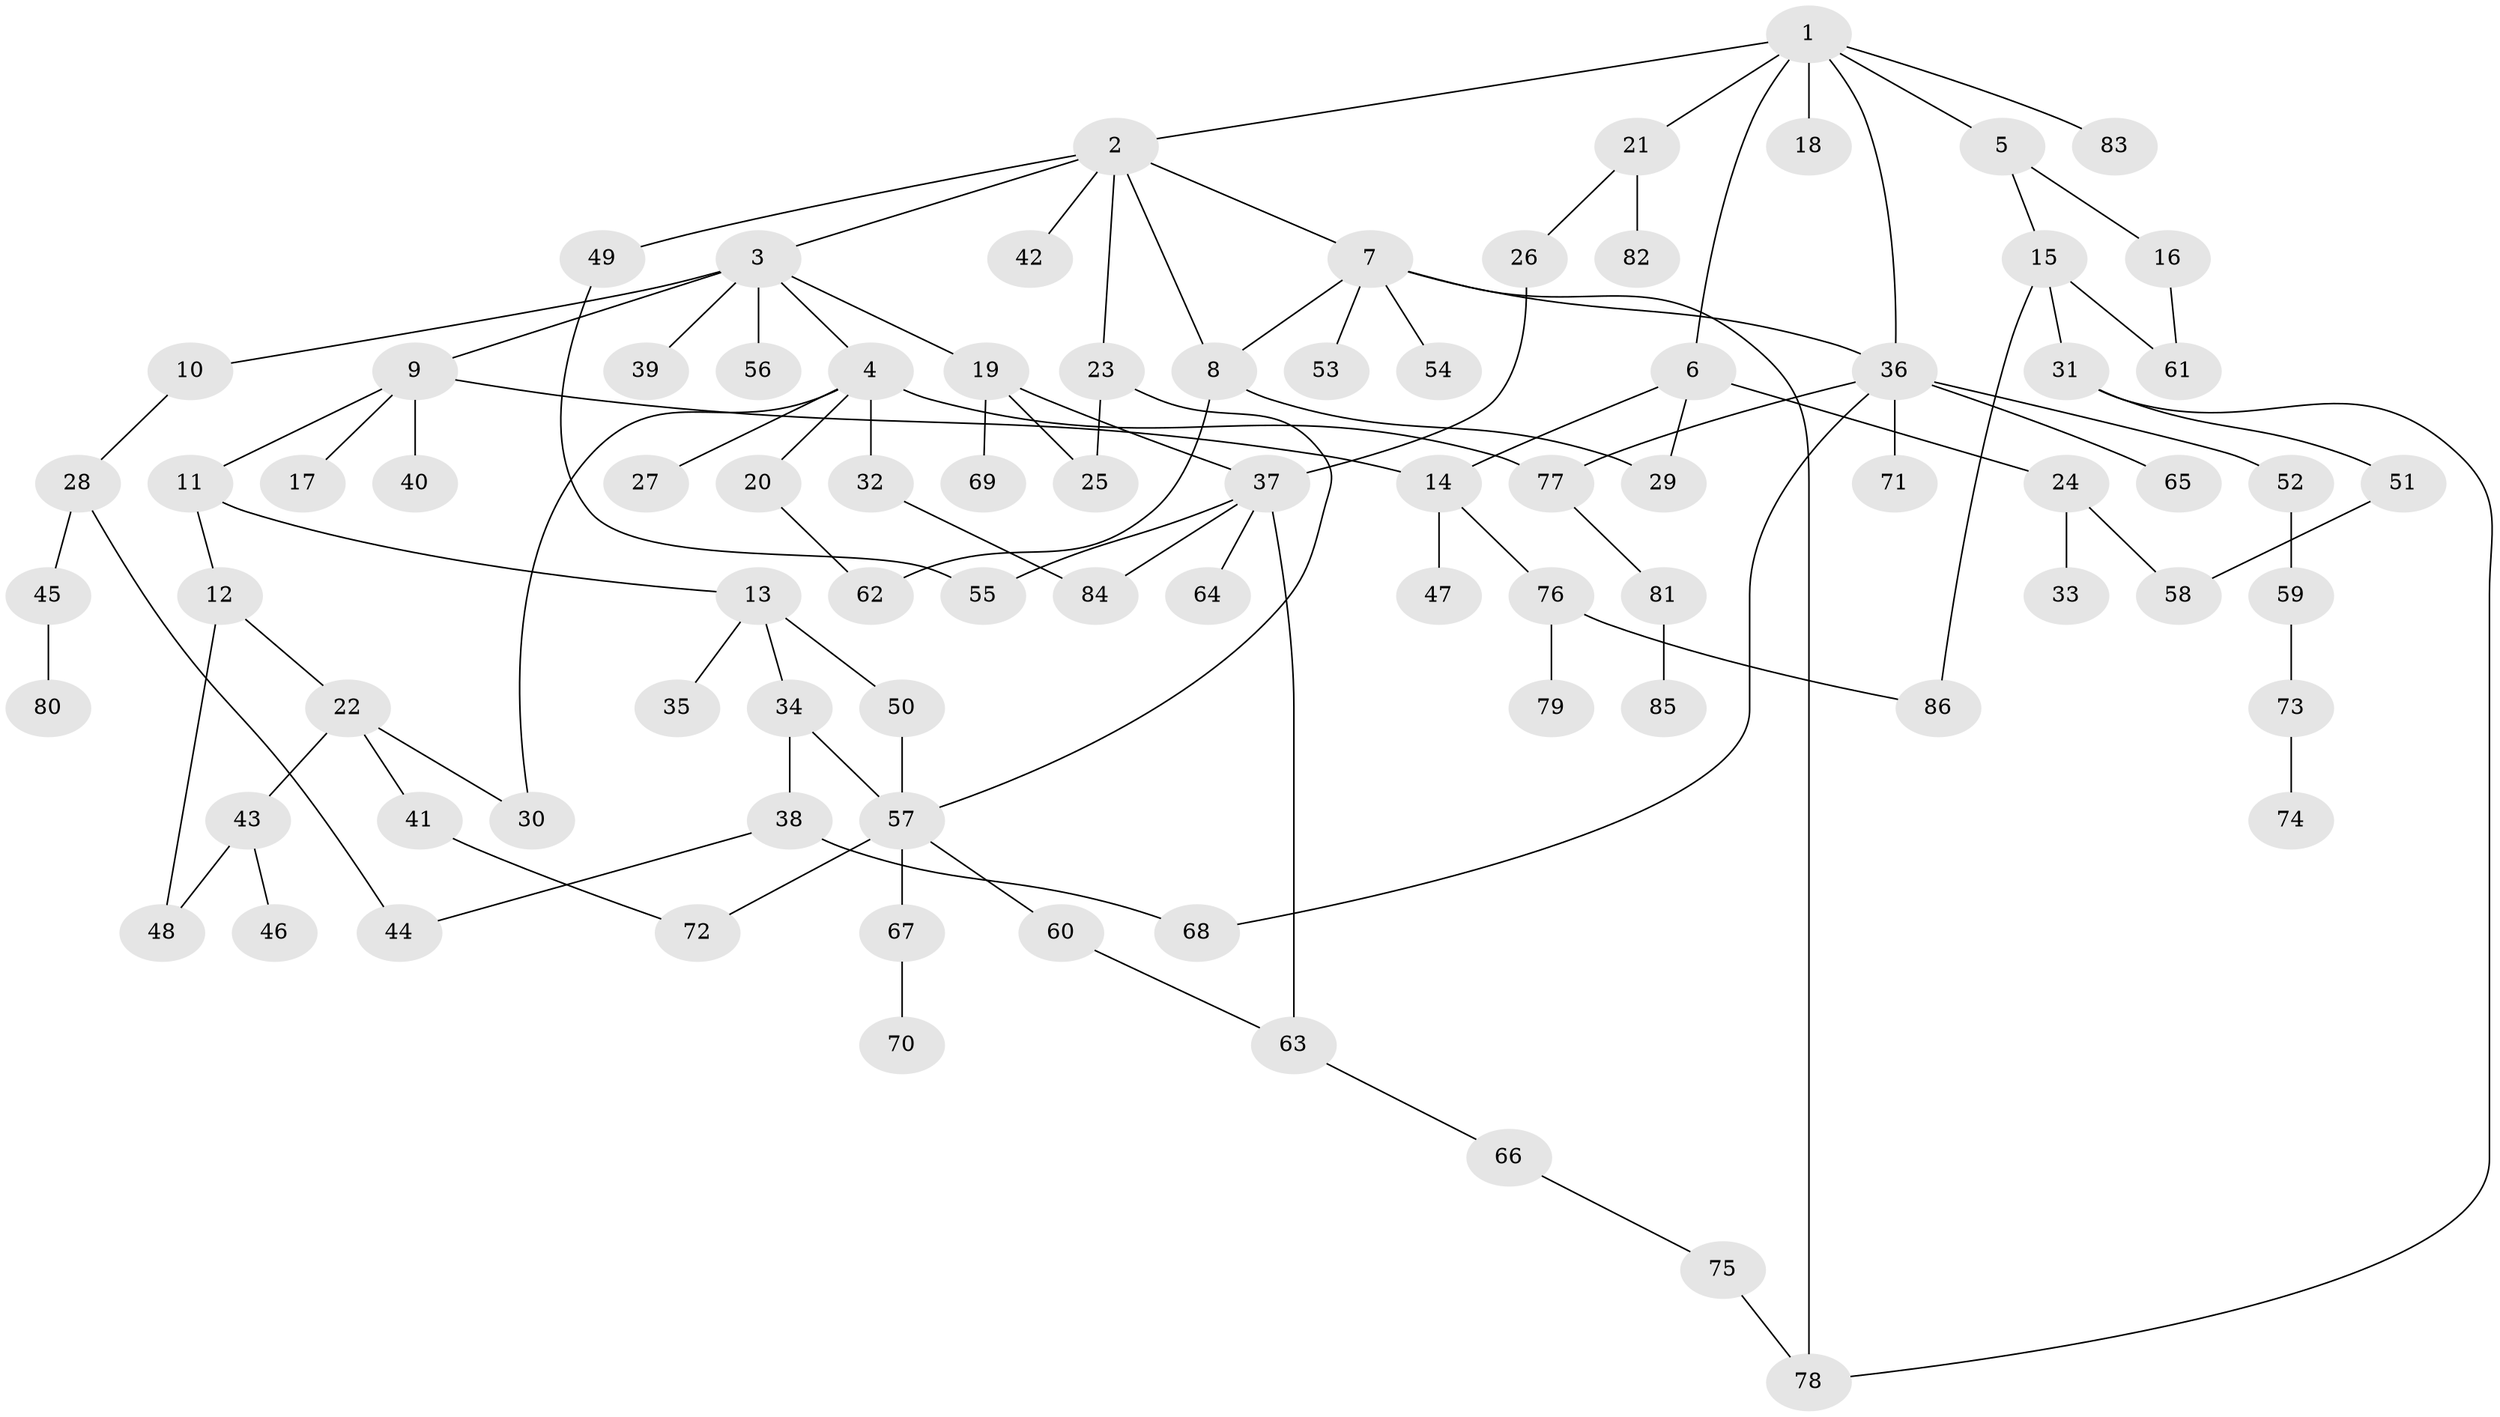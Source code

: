 // coarse degree distribution, {8: 0.018518518518518517, 7: 0.05555555555555555, 6: 0.07407407407407407, 5: 0.037037037037037035, 4: 0.1111111111111111, 3: 0.12962962962962962, 2: 0.24074074074074073, 1: 0.3333333333333333}
// Generated by graph-tools (version 1.1) at 2025/23/03/03/25 07:23:35]
// undirected, 86 vertices, 108 edges
graph export_dot {
graph [start="1"]
  node [color=gray90,style=filled];
  1;
  2;
  3;
  4;
  5;
  6;
  7;
  8;
  9;
  10;
  11;
  12;
  13;
  14;
  15;
  16;
  17;
  18;
  19;
  20;
  21;
  22;
  23;
  24;
  25;
  26;
  27;
  28;
  29;
  30;
  31;
  32;
  33;
  34;
  35;
  36;
  37;
  38;
  39;
  40;
  41;
  42;
  43;
  44;
  45;
  46;
  47;
  48;
  49;
  50;
  51;
  52;
  53;
  54;
  55;
  56;
  57;
  58;
  59;
  60;
  61;
  62;
  63;
  64;
  65;
  66;
  67;
  68;
  69;
  70;
  71;
  72;
  73;
  74;
  75;
  76;
  77;
  78;
  79;
  80;
  81;
  82;
  83;
  84;
  85;
  86;
  1 -- 2;
  1 -- 5;
  1 -- 6;
  1 -- 18;
  1 -- 21;
  1 -- 83;
  1 -- 36;
  2 -- 3;
  2 -- 7;
  2 -- 8;
  2 -- 23;
  2 -- 42;
  2 -- 49;
  3 -- 4;
  3 -- 9;
  3 -- 10;
  3 -- 19;
  3 -- 39;
  3 -- 56;
  4 -- 20;
  4 -- 27;
  4 -- 32;
  4 -- 77;
  4 -- 30;
  5 -- 15;
  5 -- 16;
  6 -- 24;
  6 -- 29;
  6 -- 14;
  7 -- 36;
  7 -- 53;
  7 -- 54;
  7 -- 78;
  7 -- 8;
  8 -- 29;
  8 -- 62;
  9 -- 11;
  9 -- 14;
  9 -- 17;
  9 -- 40;
  10 -- 28;
  11 -- 12;
  11 -- 13;
  12 -- 22;
  12 -- 48;
  13 -- 34;
  13 -- 35;
  13 -- 50;
  14 -- 47;
  14 -- 76;
  15 -- 31;
  15 -- 61;
  15 -- 86;
  16 -- 61;
  19 -- 37;
  19 -- 69;
  19 -- 25;
  20 -- 62;
  21 -- 26;
  21 -- 82;
  22 -- 30;
  22 -- 41;
  22 -- 43;
  23 -- 25;
  23 -- 57;
  24 -- 33;
  24 -- 58;
  26 -- 37;
  28 -- 44;
  28 -- 45;
  31 -- 51;
  31 -- 78;
  32 -- 84;
  34 -- 38;
  34 -- 57;
  36 -- 52;
  36 -- 65;
  36 -- 71;
  36 -- 68;
  36 -- 77;
  37 -- 55;
  37 -- 64;
  37 -- 63;
  37 -- 84;
  38 -- 68;
  38 -- 44;
  41 -- 72;
  43 -- 46;
  43 -- 48;
  45 -- 80;
  49 -- 55;
  50 -- 57;
  51 -- 58;
  52 -- 59;
  57 -- 60;
  57 -- 67;
  57 -- 72;
  59 -- 73;
  60 -- 63;
  63 -- 66;
  66 -- 75;
  67 -- 70;
  73 -- 74;
  75 -- 78;
  76 -- 79;
  76 -- 86;
  77 -- 81;
  81 -- 85;
}
